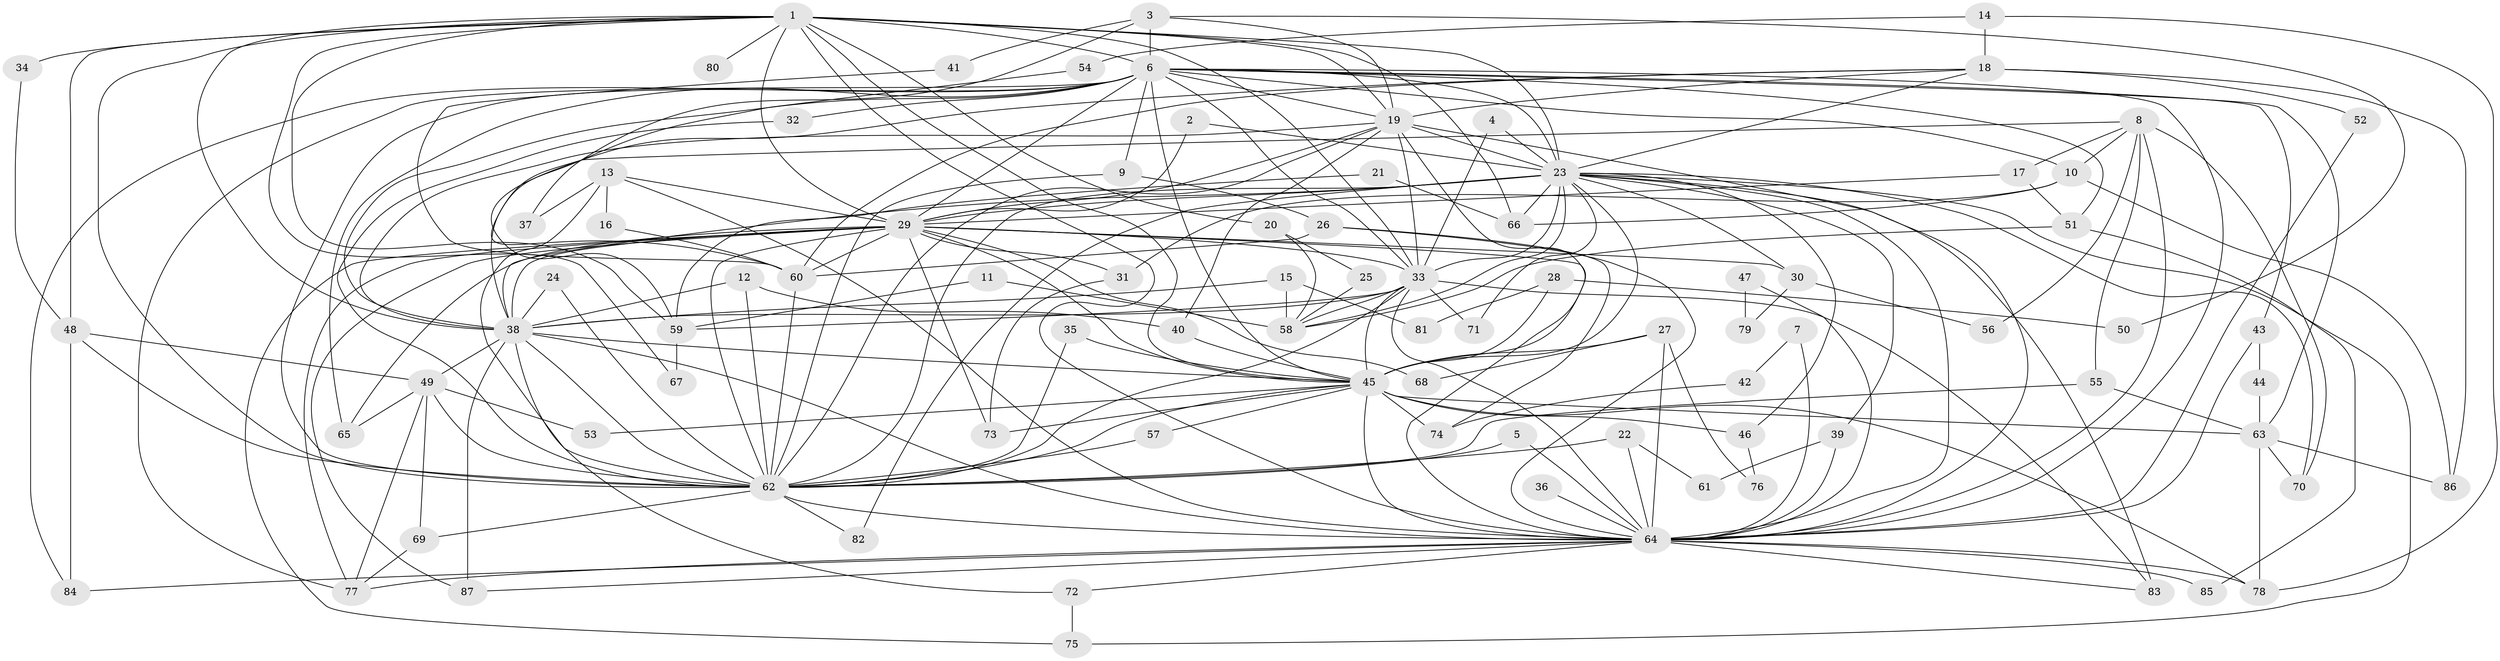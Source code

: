 // original degree distribution, {25: 0.024193548387096774, 24: 0.008064516129032258, 16: 0.008064516129032258, 19: 0.008064516129032258, 17: 0.008064516129032258, 33: 0.008064516129032258, 18: 0.008064516129032258, 20: 0.008064516129032258, 2: 0.5483870967741935, 5: 0.04838709677419355, 8: 0.024193548387096774, 6: 0.008064516129032258, 3: 0.20161290322580644, 7: 0.024193548387096774, 4: 0.06451612903225806}
// Generated by graph-tools (version 1.1) at 2025/36/03/04/25 23:36:30]
// undirected, 87 vertices, 215 edges
graph export_dot {
  node [color=gray90,style=filled];
  1;
  2;
  3;
  4;
  5;
  6;
  7;
  8;
  9;
  10;
  11;
  12;
  13;
  14;
  15;
  16;
  17;
  18;
  19;
  20;
  21;
  22;
  23;
  24;
  25;
  26;
  27;
  28;
  29;
  30;
  31;
  32;
  33;
  34;
  35;
  36;
  37;
  38;
  39;
  40;
  41;
  42;
  43;
  44;
  45;
  46;
  47;
  48;
  49;
  50;
  51;
  52;
  53;
  54;
  55;
  56;
  57;
  58;
  59;
  60;
  61;
  62;
  63;
  64;
  65;
  66;
  67;
  68;
  69;
  70;
  71;
  72;
  73;
  74;
  75;
  76;
  77;
  78;
  79;
  80;
  81;
  82;
  83;
  84;
  85;
  86;
  87;
  1 -- 6 [weight=1.0];
  1 -- 19 [weight=1.0];
  1 -- 20 [weight=1.0];
  1 -- 23 [weight=1.0];
  1 -- 29 [weight=1.0];
  1 -- 33 [weight=1.0];
  1 -- 34 [weight=1.0];
  1 -- 38 [weight=1.0];
  1 -- 45 [weight=1.0];
  1 -- 48 [weight=1.0];
  1 -- 59 [weight=1.0];
  1 -- 62 [weight=1.0];
  1 -- 64 [weight=1.0];
  1 -- 66 [weight=1.0];
  1 -- 67 [weight=1.0];
  1 -- 80 [weight=1.0];
  2 -- 23 [weight=1.0];
  2 -- 29 [weight=1.0];
  3 -- 6 [weight=1.0];
  3 -- 19 [weight=1.0];
  3 -- 37 [weight=1.0];
  3 -- 41 [weight=1.0];
  3 -- 50 [weight=1.0];
  4 -- 23 [weight=1.0];
  4 -- 33 [weight=1.0];
  5 -- 62 [weight=1.0];
  5 -- 64 [weight=1.0];
  6 -- 9 [weight=1.0];
  6 -- 10 [weight=1.0];
  6 -- 19 [weight=2.0];
  6 -- 23 [weight=1.0];
  6 -- 29 [weight=1.0];
  6 -- 32 [weight=1.0];
  6 -- 33 [weight=1.0];
  6 -- 38 [weight=1.0];
  6 -- 43 [weight=1.0];
  6 -- 45 [weight=1.0];
  6 -- 51 [weight=1.0];
  6 -- 62 [weight=1.0];
  6 -- 63 [weight=1.0];
  6 -- 64 [weight=1.0];
  6 -- 65 [weight=1.0];
  6 -- 77 [weight=1.0];
  6 -- 84 [weight=1.0];
  7 -- 42 [weight=1.0];
  7 -- 64 [weight=1.0];
  8 -- 10 [weight=1.0];
  8 -- 17 [weight=1.0];
  8 -- 38 [weight=1.0];
  8 -- 55 [weight=1.0];
  8 -- 56 [weight=1.0];
  8 -- 64 [weight=1.0];
  8 -- 70 [weight=1.0];
  9 -- 26 [weight=1.0];
  9 -- 62 [weight=1.0];
  10 -- 31 [weight=1.0];
  10 -- 66 [weight=1.0];
  10 -- 86 [weight=1.0];
  11 -- 58 [weight=1.0];
  11 -- 59 [weight=1.0];
  12 -- 38 [weight=1.0];
  12 -- 40 [weight=1.0];
  12 -- 62 [weight=1.0];
  13 -- 16 [weight=1.0];
  13 -- 29 [weight=1.0];
  13 -- 37 [weight=1.0];
  13 -- 62 [weight=1.0];
  13 -- 64 [weight=1.0];
  14 -- 18 [weight=1.0];
  14 -- 54 [weight=1.0];
  14 -- 78 [weight=1.0];
  15 -- 38 [weight=1.0];
  15 -- 58 [weight=1.0];
  15 -- 81 [weight=1.0];
  16 -- 60 [weight=1.0];
  17 -- 29 [weight=1.0];
  17 -- 51 [weight=1.0];
  18 -- 19 [weight=1.0];
  18 -- 23 [weight=2.0];
  18 -- 52 [weight=1.0];
  18 -- 59 [weight=1.0];
  18 -- 60 [weight=1.0];
  18 -- 86 [weight=1.0];
  19 -- 23 [weight=1.0];
  19 -- 29 [weight=2.0];
  19 -- 33 [weight=1.0];
  19 -- 38 [weight=2.0];
  19 -- 40 [weight=1.0];
  19 -- 45 [weight=2.0];
  19 -- 62 [weight=1.0];
  19 -- 64 [weight=3.0];
  20 -- 25 [weight=1.0];
  20 -- 58 [weight=1.0];
  21 -- 59 [weight=1.0];
  21 -- 66 [weight=1.0];
  22 -- 61 [weight=1.0];
  22 -- 62 [weight=1.0];
  22 -- 64 [weight=1.0];
  23 -- 29 [weight=1.0];
  23 -- 30 [weight=1.0];
  23 -- 33 [weight=2.0];
  23 -- 38 [weight=2.0];
  23 -- 39 [weight=1.0];
  23 -- 45 [weight=1.0];
  23 -- 46 [weight=1.0];
  23 -- 58 [weight=1.0];
  23 -- 62 [weight=1.0];
  23 -- 64 [weight=1.0];
  23 -- 66 [weight=1.0];
  23 -- 70 [weight=1.0];
  23 -- 71 [weight=1.0];
  23 -- 75 [weight=1.0];
  23 -- 82 [weight=1.0];
  23 -- 83 [weight=1.0];
  24 -- 38 [weight=1.0];
  24 -- 62 [weight=1.0];
  25 -- 58 [weight=1.0];
  26 -- 60 [weight=1.0];
  26 -- 64 [weight=1.0];
  26 -- 74 [weight=1.0];
  27 -- 45 [weight=1.0];
  27 -- 64 [weight=1.0];
  27 -- 68 [weight=1.0];
  27 -- 76 [weight=1.0];
  28 -- 45 [weight=1.0];
  28 -- 50 [weight=1.0];
  28 -- 81 [weight=1.0];
  29 -- 30 [weight=1.0];
  29 -- 31 [weight=1.0];
  29 -- 33 [weight=1.0];
  29 -- 38 [weight=1.0];
  29 -- 45 [weight=1.0];
  29 -- 60 [weight=1.0];
  29 -- 62 [weight=1.0];
  29 -- 64 [weight=1.0];
  29 -- 65 [weight=1.0];
  29 -- 68 [weight=2.0];
  29 -- 73 [weight=1.0];
  29 -- 75 [weight=1.0];
  29 -- 77 [weight=1.0];
  29 -- 87 [weight=1.0];
  30 -- 56 [weight=1.0];
  30 -- 79 [weight=1.0];
  31 -- 73 [weight=1.0];
  32 -- 62 [weight=1.0];
  33 -- 38 [weight=1.0];
  33 -- 45 [weight=1.0];
  33 -- 58 [weight=2.0];
  33 -- 59 [weight=1.0];
  33 -- 62 [weight=1.0];
  33 -- 64 [weight=1.0];
  33 -- 71 [weight=1.0];
  33 -- 83 [weight=1.0];
  34 -- 48 [weight=1.0];
  35 -- 45 [weight=1.0];
  35 -- 62 [weight=1.0];
  36 -- 64 [weight=1.0];
  38 -- 45 [weight=1.0];
  38 -- 49 [weight=1.0];
  38 -- 62 [weight=2.0];
  38 -- 64 [weight=1.0];
  38 -- 72 [weight=1.0];
  38 -- 87 [weight=1.0];
  39 -- 61 [weight=1.0];
  39 -- 64 [weight=1.0];
  40 -- 45 [weight=1.0];
  41 -- 60 [weight=1.0];
  42 -- 74 [weight=1.0];
  43 -- 44 [weight=1.0];
  43 -- 64 [weight=1.0];
  44 -- 63 [weight=1.0];
  45 -- 46 [weight=2.0];
  45 -- 53 [weight=1.0];
  45 -- 57 [weight=1.0];
  45 -- 62 [weight=1.0];
  45 -- 63 [weight=2.0];
  45 -- 64 [weight=1.0];
  45 -- 73 [weight=1.0];
  45 -- 74 [weight=2.0];
  45 -- 78 [weight=1.0];
  46 -- 76 [weight=1.0];
  47 -- 64 [weight=1.0];
  47 -- 79 [weight=1.0];
  48 -- 49 [weight=1.0];
  48 -- 62 [weight=1.0];
  48 -- 84 [weight=1.0];
  49 -- 53 [weight=1.0];
  49 -- 62 [weight=1.0];
  49 -- 65 [weight=1.0];
  49 -- 69 [weight=1.0];
  49 -- 77 [weight=1.0];
  51 -- 58 [weight=1.0];
  51 -- 85 [weight=1.0];
  52 -- 64 [weight=1.0];
  54 -- 60 [weight=1.0];
  55 -- 62 [weight=1.0];
  55 -- 63 [weight=1.0];
  57 -- 62 [weight=1.0];
  59 -- 67 [weight=1.0];
  60 -- 62 [weight=1.0];
  62 -- 64 [weight=1.0];
  62 -- 69 [weight=1.0];
  62 -- 82 [weight=1.0];
  63 -- 70 [weight=1.0];
  63 -- 78 [weight=1.0];
  63 -- 86 [weight=1.0];
  64 -- 72 [weight=1.0];
  64 -- 77 [weight=1.0];
  64 -- 78 [weight=1.0];
  64 -- 83 [weight=1.0];
  64 -- 84 [weight=1.0];
  64 -- 85 [weight=1.0];
  64 -- 87 [weight=1.0];
  69 -- 77 [weight=1.0];
  72 -- 75 [weight=1.0];
}
